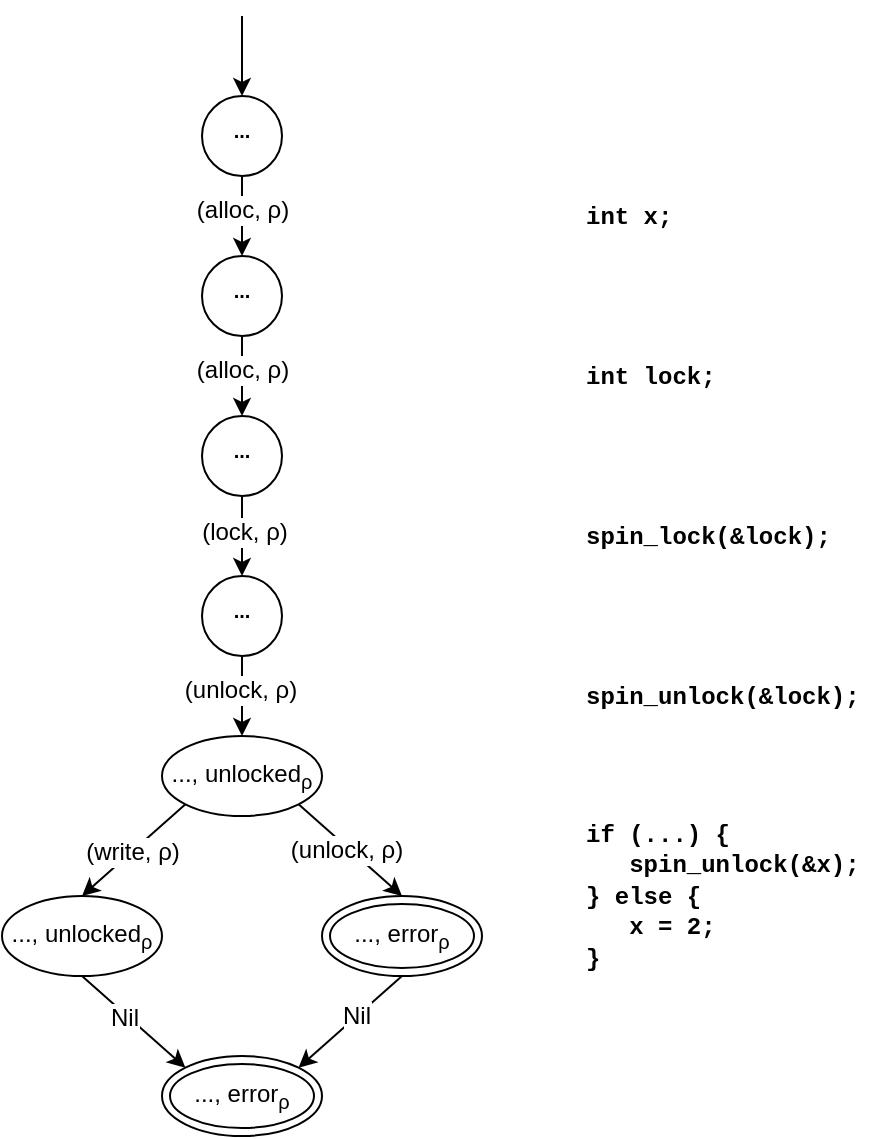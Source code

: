 <mxfile version="12.6.5" type="device"><diagram id="bZE76Elo-nLqv256qLl0" name="Page-1"><mxGraphModel dx="946" dy="641" grid="1" gridSize="10" guides="1" tooltips="1" connect="1" arrows="1" fold="1" page="1" pageScale="1" pageWidth="827" pageHeight="1169" math="0" shadow="0"><root><mxCell id="0"/><mxCell id="1" parent="0"/><mxCell id="5weSa2UVw71cW_7Agxid-14" value="" style="group" vertex="1" connectable="0" parent="1"><mxGeometry x="330" y="130" width="150" height="390" as="geometry"/></mxCell><mxCell id="Pvk2FdC-aQeLnYgF8jgj-6" value="&lt;font face=&quot;Courier New&quot;&gt;int lock;&lt;/font&gt;" style="text;html=1;align=left;verticalAlign=middle;resizable=0;points=[];autosize=1;fontStyle=1" parent="5weSa2UVw71cW_7Agxid-14" vertex="1"><mxGeometry y="80" width="80" height="20" as="geometry"/></mxCell><mxCell id="Pvk2FdC-aQeLnYgF8jgj-7" value="&lt;font face=&quot;Courier New&quot;&gt;spin_unlock(&amp;amp;lock);&lt;/font&gt;" style="text;html=1;align=left;verticalAlign=middle;resizable=0;points=[];autosize=1;fontStyle=1" parent="5weSa2UVw71cW_7Agxid-14" vertex="1"><mxGeometry y="240" width="150" height="20" as="geometry"/></mxCell><mxCell id="Pvk2FdC-aQeLnYgF8jgj-14" value="&lt;font face=&quot;Courier New&quot;&gt;if (...) { &lt;br&gt;&amp;nbsp; &amp;nbsp;spin_unlock(&amp;amp;x);&lt;/font&gt;&lt;font face=&quot;Courier New&quot;&gt;&lt;br&gt;} else { &lt;br&gt;&amp;nbsp; &amp;nbsp;x = 2;&lt;/font&gt;&lt;font face=&quot;Courier New&quot;&gt;&lt;br&gt;}&lt;/font&gt;" style="text;html=1;align=left;verticalAlign=middle;resizable=0;points=[];autosize=1;fontStyle=1" parent="5weSa2UVw71cW_7Agxid-14" vertex="1"><mxGeometry y="310" width="150" height="80" as="geometry"/></mxCell><mxCell id="Fw071Od9tRU07s66t_8l-6" value="&lt;font face=&quot;Courier New&quot;&gt;spin_lock(&amp;amp;lock);&lt;/font&gt;" style="text;html=1;align=left;verticalAlign=middle;resizable=0;points=[];autosize=1;fontStyle=1" parent="5weSa2UVw71cW_7Agxid-14" vertex="1"><mxGeometry y="160" width="140" height="20" as="geometry"/></mxCell><mxCell id="Fw071Od9tRU07s66t_8l-7" value="&lt;font face=&quot;Courier New&quot;&gt;int x;&lt;/font&gt;" style="text;html=1;align=left;verticalAlign=middle;resizable=0;points=[];autosize=1;fontStyle=1" parent="5weSa2UVw71cW_7Agxid-14" vertex="1"><mxGeometry width="60" height="20" as="geometry"/></mxCell><mxCell id="5weSa2UVw71cW_7Agxid-47" value="" style="group" vertex="1" connectable="0" parent="1"><mxGeometry x="40" y="40" width="240" height="560" as="geometry"/></mxCell><mxCell id="5weSa2UVw71cW_7Agxid-22" value="&lt;font style=&quot;font-size: 12px&quot;&gt;...,&amp;nbsp;unlocked&lt;sub&gt;ρ&lt;/sub&gt;&lt;/font&gt;" style="ellipse;whiteSpace=wrap;html=1;fontSize=10;" vertex="1" parent="5weSa2UVw71cW_7Agxid-47"><mxGeometry x="80" y="360" width="80" height="40" as="geometry"/></mxCell><mxCell id="5weSa2UVw71cW_7Agxid-23" value="&lt;font style=&quot;font-size: 12px&quot;&gt;...,&amp;nbsp;unlocked&lt;sub&gt;ρ&lt;/sub&gt;&lt;/font&gt;" style="ellipse;whiteSpace=wrap;html=1;fontSize=10;" vertex="1" parent="5weSa2UVw71cW_7Agxid-47"><mxGeometry y="440" width="80" height="40" as="geometry"/></mxCell><mxCell id="5weSa2UVw71cW_7Agxid-38" style="rounded=0;orthogonalLoop=1;jettySize=auto;html=1;exitX=0;exitY=1;exitDx=0;exitDy=0;entryX=0.5;entryY=0;entryDx=0;entryDy=0;fontSize=10;" edge="1" parent="5weSa2UVw71cW_7Agxid-47" source="5weSa2UVw71cW_7Agxid-22" target="5weSa2UVw71cW_7Agxid-23"><mxGeometry relative="1" as="geometry"/></mxCell><mxCell id="5weSa2UVw71cW_7Agxid-43" value="&lt;span style=&quot;font-size: 12px&quot;&gt;(write,&amp;nbsp;ρ)&lt;/span&gt;" style="text;html=1;align=center;verticalAlign=middle;resizable=0;points=[];labelBackgroundColor=#ffffff;fontSize=10;" vertex="1" connectable="0" parent="5weSa2UVw71cW_7Agxid-38"><mxGeometry x="0.058" y="-1" relative="1" as="geometry"><mxPoint x="1" as="offset"/></mxGeometry></mxCell><mxCell id="5weSa2UVw71cW_7Agxid-24" value="&lt;font style=&quot;font-size: 12px&quot;&gt;&lt;span style=&quot;white-space: normal&quot;&gt;..., error&lt;/span&gt;&lt;span style=&quot;white-space: normal&quot;&gt;&lt;sub&gt;ρ&lt;/sub&gt;&lt;/span&gt;&lt;/font&gt;" style="ellipse;shape=doubleEllipse;whiteSpace=wrap;html=1;fontSize=10;" vertex="1" parent="5weSa2UVw71cW_7Agxid-47"><mxGeometry x="160" y="440" width="80" height="40" as="geometry"/></mxCell><mxCell id="5weSa2UVw71cW_7Agxid-39" style="rounded=0;orthogonalLoop=1;jettySize=auto;html=1;exitX=1;exitY=1;exitDx=0;exitDy=0;entryX=0.5;entryY=0;entryDx=0;entryDy=0;fontSize=10;" edge="1" parent="5weSa2UVw71cW_7Agxid-47" source="5weSa2UVw71cW_7Agxid-22" target="5weSa2UVw71cW_7Agxid-24"><mxGeometry relative="1" as="geometry"/></mxCell><mxCell id="5weSa2UVw71cW_7Agxid-44" value="&lt;span style=&quot;font-size: 12px&quot;&gt;(unlock,&amp;nbsp;ρ)&lt;/span&gt;" style="text;html=1;align=center;verticalAlign=middle;resizable=0;points=[];labelBackgroundColor=#ffffff;fontSize=10;" vertex="1" connectable="0" parent="5weSa2UVw71cW_7Agxid-39"><mxGeometry x="-0.105" y="1" relative="1" as="geometry"><mxPoint y="3.04" as="offset"/></mxGeometry></mxCell><mxCell id="5weSa2UVw71cW_7Agxid-25" value="&lt;font style=&quot;font-size: 12px&quot;&gt;&lt;span style=&quot;white-space: normal&quot;&gt;..., error&lt;/span&gt;&lt;span style=&quot;white-space: normal&quot;&gt;&lt;sub&gt;ρ&lt;/sub&gt;&lt;/span&gt;&lt;/font&gt;" style="ellipse;shape=doubleEllipse;whiteSpace=wrap;html=1;fontSize=10;" vertex="1" parent="5weSa2UVw71cW_7Agxid-47"><mxGeometry x="80" y="520" width="80" height="40" as="geometry"/></mxCell><mxCell id="5weSa2UVw71cW_7Agxid-41" style="rounded=0;orthogonalLoop=1;jettySize=auto;html=1;exitX=0.5;exitY=1;exitDx=0;exitDy=0;entryX=0;entryY=0;entryDx=0;entryDy=0;fontSize=10;" edge="1" parent="5weSa2UVw71cW_7Agxid-47" source="5weSa2UVw71cW_7Agxid-23" target="5weSa2UVw71cW_7Agxid-25"><mxGeometry relative="1" as="geometry"/></mxCell><mxCell id="5weSa2UVw71cW_7Agxid-45" value="&lt;font style=&quot;font-size: 12px&quot;&gt;Nil&lt;/font&gt;" style="text;html=1;align=center;verticalAlign=middle;resizable=0;points=[];labelBackgroundColor=#ffffff;fontSize=10;" vertex="1" connectable="0" parent="5weSa2UVw71cW_7Agxid-41"><mxGeometry x="-0.142" y="-2" relative="1" as="geometry"><mxPoint as="offset"/></mxGeometry></mxCell><mxCell id="5weSa2UVw71cW_7Agxid-40" style="rounded=0;orthogonalLoop=1;jettySize=auto;html=1;exitX=0.5;exitY=1;exitDx=0;exitDy=0;fontSize=10;entryX=1;entryY=0;entryDx=0;entryDy=0;" edge="1" parent="5weSa2UVw71cW_7Agxid-47" source="5weSa2UVw71cW_7Agxid-24" target="5weSa2UVw71cW_7Agxid-25"><mxGeometry relative="1" as="geometry"><mxPoint x="210" y="510" as="targetPoint"/></mxGeometry></mxCell><mxCell id="5weSa2UVw71cW_7Agxid-46" value="&lt;font style=&quot;font-size: 12px&quot;&gt;Nil&lt;/font&gt;" style="text;html=1;align=center;verticalAlign=middle;resizable=0;points=[];labelBackgroundColor=#ffffff;fontSize=10;" vertex="1" connectable="0" parent="5weSa2UVw71cW_7Agxid-40"><mxGeometry x="-0.121" y="1" relative="1" as="geometry"><mxPoint x="-1" y="-1" as="offset"/></mxGeometry></mxCell><mxCell id="5weSa2UVw71cW_7Agxid-26" value="&lt;sup&gt;...&lt;/sup&gt;" style="ellipse;whiteSpace=wrap;html=1;aspect=fixed;fontStyle=1" vertex="1" parent="5weSa2UVw71cW_7Agxid-47"><mxGeometry x="100" y="200" width="40" height="40" as="geometry"/></mxCell><mxCell id="5weSa2UVw71cW_7Agxid-27" value="" style="endArrow=classic;html=1;entryX=0.5;entryY=0;entryDx=0;entryDy=0;exitX=0.5;exitY=1;exitDx=0;exitDy=0;" edge="1" source="5weSa2UVw71cW_7Agxid-32" target="5weSa2UVw71cW_7Agxid-26" parent="5weSa2UVw71cW_7Agxid-47"><mxGeometry width="50" height="50" relative="1" as="geometry"><mxPoint x="120" y="170" as="sourcePoint"/><mxPoint x="150" y="310" as="targetPoint"/></mxGeometry></mxCell><mxCell id="5weSa2UVw71cW_7Agxid-28" value="(alloc, ρ)" style="text;html=1;align=center;verticalAlign=middle;resizable=0;points=[];labelBackgroundColor=#ffffff;" vertex="1" connectable="0" parent="5weSa2UVw71cW_7Agxid-27"><mxGeometry x="-0.4" y="1" relative="1" as="geometry"><mxPoint x="-1" y="5" as="offset"/></mxGeometry></mxCell><mxCell id="5weSa2UVw71cW_7Agxid-29" value="" style="endArrow=classic;html=1;exitX=0.5;exitY=1;exitDx=0;exitDy=0;entryX=0.5;entryY=0;entryDx=0;entryDy=0;" edge="1" source="5weSa2UVw71cW_7Agxid-26" target="5weSa2UVw71cW_7Agxid-31" parent="5weSa2UVw71cW_7Agxid-47"><mxGeometry width="50" height="50" relative="1" as="geometry"><mxPoint x="100" y="360" as="sourcePoint"/><mxPoint x="140" y="330" as="targetPoint"/></mxGeometry></mxCell><mxCell id="5weSa2UVw71cW_7Agxid-30" value="(lock, ρ)" style="text;html=1;align=center;verticalAlign=middle;resizable=0;points=[];labelBackgroundColor=#ffffff;" vertex="1" connectable="0" parent="5weSa2UVw71cW_7Agxid-29"><mxGeometry x="-0.2" y="1" relative="1" as="geometry"><mxPoint y="2" as="offset"/></mxGeometry></mxCell><mxCell id="5weSa2UVw71cW_7Agxid-37" style="edgeStyle=orthogonalEdgeStyle;rounded=0;orthogonalLoop=1;jettySize=auto;html=1;exitX=0.5;exitY=1;exitDx=0;exitDy=0;entryX=0.5;entryY=0;entryDx=0;entryDy=0;fontSize=10;" edge="1" parent="5weSa2UVw71cW_7Agxid-47" source="5weSa2UVw71cW_7Agxid-31" target="5weSa2UVw71cW_7Agxid-22"><mxGeometry relative="1" as="geometry"/></mxCell><mxCell id="5weSa2UVw71cW_7Agxid-42" value="&lt;span style=&quot;font-size: 12px&quot;&gt;(unlock, ρ)&lt;/span&gt;" style="text;html=1;align=center;verticalAlign=middle;resizable=0;points=[];labelBackgroundColor=#ffffff;fontSize=10;" vertex="1" connectable="0" parent="5weSa2UVw71cW_7Agxid-37"><mxGeometry x="-0.15" y="-1" relative="1" as="geometry"><mxPoint as="offset"/></mxGeometry></mxCell><mxCell id="5weSa2UVw71cW_7Agxid-31" value="&lt;sup&gt;...&lt;/sup&gt;" style="ellipse;whiteSpace=wrap;html=1;aspect=fixed;fontStyle=1" vertex="1" parent="5weSa2UVw71cW_7Agxid-47"><mxGeometry x="100" y="280" width="40" height="40" as="geometry"/></mxCell><mxCell id="5weSa2UVw71cW_7Agxid-32" value="&lt;sup&gt;...&lt;/sup&gt;" style="ellipse;whiteSpace=wrap;html=1;aspect=fixed;fontStyle=1" vertex="1" parent="5weSa2UVw71cW_7Agxid-47"><mxGeometry x="100" y="120" width="40" height="40" as="geometry"/></mxCell><mxCell id="5weSa2UVw71cW_7Agxid-33" value="" style="endArrow=classic;html=1;entryX=0.5;entryY=0;entryDx=0;entryDy=0;exitX=0.5;exitY=1;exitDx=0;exitDy=0;" edge="1" source="5weSa2UVw71cW_7Agxid-35" target="5weSa2UVw71cW_7Agxid-32" parent="5weSa2UVw71cW_7Agxid-47"><mxGeometry width="50" height="50" relative="1" as="geometry"><mxPoint x="120" y="80" as="sourcePoint"/><mxPoint x="130" y="220" as="targetPoint"/></mxGeometry></mxCell><mxCell id="5weSa2UVw71cW_7Agxid-34" value="(alloc, ρ)" style="text;html=1;align=center;verticalAlign=middle;resizable=0;points=[];labelBackgroundColor=#ffffff;" vertex="1" connectable="0" parent="5weSa2UVw71cW_7Agxid-33"><mxGeometry x="-0.05" relative="1" as="geometry"><mxPoint y="-2" as="offset"/></mxGeometry></mxCell><mxCell id="5weSa2UVw71cW_7Agxid-35" value="&lt;sup&gt;...&lt;/sup&gt;" style="ellipse;whiteSpace=wrap;html=1;aspect=fixed;fontStyle=1" vertex="1" parent="5weSa2UVw71cW_7Agxid-47"><mxGeometry x="100" y="40" width="40" height="40" as="geometry"/></mxCell><mxCell id="5weSa2UVw71cW_7Agxid-36" value="" style="endArrow=classic;html=1;entryX=0.5;entryY=0;entryDx=0;entryDy=0;" edge="1" target="5weSa2UVw71cW_7Agxid-35" parent="5weSa2UVw71cW_7Agxid-47"><mxGeometry width="50" height="50" relative="1" as="geometry"><mxPoint x="120" as="sourcePoint"/><mxPoint x="140" y="230" as="targetPoint"/></mxGeometry></mxCell></root></mxGraphModel></diagram></mxfile>